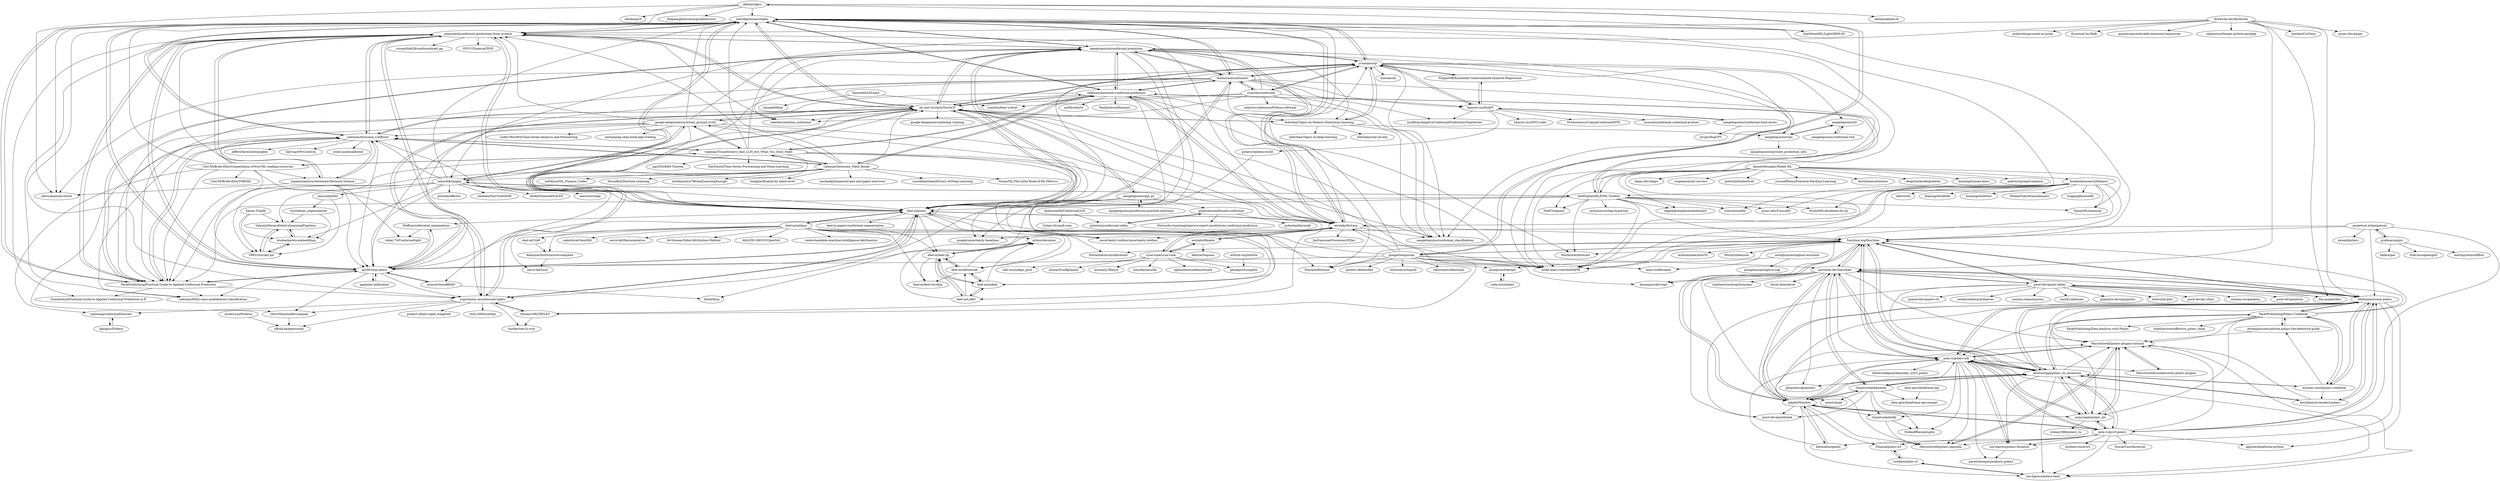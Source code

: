 digraph G {
"sktime/skpro" -> "sktime/pysf"
"sktime/skpro" -> "StatMixedML/LightGBMLSS" ["e"=1]
"sktime/skpro" -> "felipeangelimvieira/prophetverse"
"sktime/skpro" -> "zillow/quantile-forest" ["e"=1]
"sktime/skpro" -> "henrikbostrom/crepes"
"sktime/skpro" -> "joneswack/conformal-predictions-from-scratch"
"sktime/skpro" -> "sktime/sktime-dl" ["e"=1]
"sktime/skpro" -> "google/temporian"
"yromano/cqr" -> "FilippoMB/Ensemble-Conformalized-Quantile-Regression"
"yromano/cqr" -> "donlnz/nonconformist"
"yromano/cqr" -> "msesia/chr"
"yromano/cqr" -> "hamrel-cxu/EnbPI"
"yromano/cqr" -> "aangelopoulos/conformal_classification" ["e"=1]
"yromano/cqr" -> "henrikbostrom/crepes"
"yromano/cqr" -> "aangelopoulos/conformal-prediction"
"yromano/cqr" -> "dobriban/Topics-In-Modern-Statistical-Learning"
"yromano/cqr" -> "ml-stat-Sustech/TorchCP"
"yromano/cqr" -> "zillow/quantile-forest" ["e"=1]
"yromano/cqr" -> "ryantibs/conformal"
"yromano/cqr" -> "aangelopoulos/rcps"
"yromano/cqr" -> "deel-ai/puncc"
"yromano/cqr" -> "scikit-learn-contrib/MAPIE" ["e"=1]
"yromano/cqr" -> "aangelopoulos/ltt"
"hazimehh/L0Learn" -> "alisaab/l0bnb"
"hazimehh/L0Learn" -> "ryantibs/best-subset"
"gchers/random-world" -> "fated/libcp"
"data-apis/dataframe-api" -> "data-apis/dataframe-api-compat"
"deel-ai/xplique" -> "deel-ai/deel-lip"
"deel-ai/xplique" -> "deel-ai/influenciae"
"deel-ai/xplique" -> "deel-ai/puncc"
"deel-ai/xplique" -> "deel-ai/oodeel"
"deel-ai/xplique" -> "KempnerInstitute/overcomplete"
"deel-ai/xplique" -> "understandable-machine-intelligence-lab/Quantus" ["e"=1]
"deel-ai/xplique" -> "salesforce/OmniXAI" ["e"=1]
"deel-ai/xplique" -> "serre-lab/Harmonization"
"deel-ai/xplique" -> "deel-ai/Craft"
"deel-ai/xplique" -> "fel-thomas/Sobol-Attribution-Method"
"deel-ai/xplique" -> "serre-lab/Lens"
"deel-ai/xplique" -> "deel-ai/LARD"
"deel-ai/xplique" -> "AI4LIFE-GROUP/OpenXAI" ["e"=1]
"deel-ai/xplique" -> "deel-ai/deel-torchlip"
"deel-ai/xplique" -> "airbus/decomon"
"deel-ai/deel-lip" -> "deel-ai/influenciae"
"deel-ai/deel-lip" -> "deel-ai/oodeel"
"deel-ai/deel-lip" -> "airbus/decomon"
"deel-ai/deel-lip" -> "deel-ai/deel-torchlip"
"deel-ai/deel-lip" -> "deel-ai/LARD"
"danigiro/FoReco" -> "xqnwang/conformalForecast"
"donlnz/nonconformist" -> "yromano/cqr"
"donlnz/nonconformist" -> "aangelopoulos/conformal_classification" ["e"=1]
"donlnz/nonconformist" -> "henrikbostrom/crepes"
"donlnz/nonconformist" -> "ip200/venn-abers"
"donlnz/nonconformist" -> "aangelopoulos/conformal-prediction"
"donlnz/nonconformist" -> "deel-ai/puncc"
"donlnz/nonconformist" -> "ml-stat-Sustech/TorchCP"
"donlnz/nonconformist" -> "ryantibs/conformal"
"donlnz/nonconformist" -> "scikit-learn-contrib/MAPIE" ["e"=1]
"donlnz/nonconformist" -> "ptocca/VennABERS"
"donlnz/nonconformist" -> "dobriban/Topics-In-Modern-Statistical-Learning"
"donlnz/nonconformist" -> "PacktPublishing/Practical-Guide-to-Applied-Conformal-Prediction"
"donlnz/nonconformist" -> "valeman/awesome-conformal-prediction"
"donlnz/nonconformist" -> "hamrel-cxu/EnbPI"
"donlnz/nonconformist" -> "mzaffran/AdaptiveConformalPredictionsTimeSeries"
"aangelopoulos/ltt" -> "aangelopoulos/conformal-risk"
"aangelopoulos/ltt" -> "aangelopoulos/rcps"
"aangelopoulos/rcps" -> "aangelopoulos/ltt"
"aangelopoulos/rcps" -> "aangelopoulos/private_prediction_sets"
"hamrel-cxu/EnbPI" -> "FilippoMB/Ensemble-Conformalized-Quantile-Regression"
"hamrel-cxu/EnbPI" -> "M-Soundouss/CopulaConformalMTR"
"hamrel-cxu/EnbPI" -> "aangelopoulos/conformal-time-series"
"hamrel-cxu/EnbPI" -> "msesia/conditional-conformal-pvalues"
"hamrel-cxu/EnbPI" -> "mzaffran/AdaptiveConformalPredictionsTimeSeries"
"hamrel-cxu/EnbPI" -> "hamrel-cxu/SPCI-code"
"hamrel-cxu/EnbPI" -> "yromano/cqr"
"hamrel-cxu/EnbPI" -> "gchers/random-world"
"airbus/decomon" -> "deel-ai/deel-lip"
"tornede/py_experimenter" -> "ValentinMargraf/ActiveLearningPipelines"
"tornede/py_experimenter" -> "kiudee/pareto-embeddings"
"posit-dev/great-tables" -> "posit-dev/py-shiny" ["e"=1]
"posit-dev/great-tables" -> "narwhals-dev/narwhals"
"posit-dev/great-tables" -> "ddotta/awesome-polars"
"posit-dev/great-tables" -> "functime-org/functime"
"posit-dev/great-tables" -> "unionai-oss/pandera" ["e"=1]
"posit-dev/great-tables" -> "ibis-project/ibis" ["e"=1]
"posit-dev/great-tables" -> "abstractqqq/polars_ds_extension"
"posit-dev/great-tables" -> "posit-dev/positron" ["e"=1]
"posit-dev/great-tables" -> "quarto-dev/quarto-cli" ["e"=1]
"posit-dev/great-tables" -> "ariebovenberg/whenever" ["e"=1]
"posit-dev/great-tables" -> "marimo-team/marimo" ["e"=1]
"posit-dev/great-tables" -> "has2k1/plotnine" ["e"=1]
"posit-dev/great-tables" -> "posit-dev/pointblank"
"posit-dev/great-tables" -> "pyjanitor-devs/pyjanitor" ["e"=1]
"posit-dev/great-tables" -> "holoviz/hvplot" ["e"=1]
"SelfExplainML/PiML-Toolbox" -> "csinva/imodels" ["e"=1]
"SelfExplainML/PiML-Toolbox" -> "valeman/awesome-conformal-prediction"
"SelfExplainML/PiML-Toolbox" -> "oegedijk/explainerdashboard" ["e"=1]
"SelfExplainML/PiML-Toolbox" -> "scikit-learn-contrib/MAPIE" ["e"=1]
"SelfExplainML/PiML-Toolbox" -> "MAIF/shapash" ["e"=1]
"SelfExplainML/PiML-Toolbox" -> "NannyML/nannyml" ["e"=1]
"SelfExplainML/PiML-Toolbox" -> "Nixtla/statsforecast" ["e"=1]
"SelfExplainML/PiML-Toolbox" -> "PacktPublishing/Practical-Guide-to-Applied-Conformal-Prediction"
"SelfExplainML/PiML-Toolbox" -> "mmschlk/shapiq"
"SelfExplainML/PiML-Toolbox" -> "pymc-labs/CausalPy" ["e"=1]
"SelfExplainML/PiML-Toolbox" -> "DoubleML/doubleml-for-py" ["e"=1]
"SelfExplainML/PiML-Toolbox" -> "functime-org/functime"
"SelfExplainML/PiML-Toolbox" -> "henrikbostrom/crepes"
"SelfExplainML/PiML-Toolbox" -> "cerlymarco/shap-hypetune" ["e"=1]
"SelfExplainML/PiML-Toolbox" -> "deel-ai/puncc"
"valeman/awesome-conformal-prediction" -> "scikit-learn-contrib/MAPIE" ["e"=1]
"valeman/awesome-conformal-prediction" -> "aangelopoulos/conformal-prediction"
"valeman/awesome-conformal-prediction" -> "henrikbostrom/crepes"
"valeman/awesome-conformal-prediction" -> "Nixtla/statsforecast" ["e"=1]
"valeman/awesome-conformal-prediction" -> "awslabs/fortuna"
"valeman/awesome-conformal-prediction" -> "ml-stat-Sustech/TorchCP"
"valeman/awesome-conformal-prediction" -> "valeman/Transformers_And_LLM_Are_What_You_Dont_Need"
"valeman/awesome-conformal-prediction" -> "SelfExplainML/PiML-Toolbox"
"valeman/awesome-conformal-prediction" -> "valeman/Awesome_Math_Books"
"valeman/awesome-conformal-prediction" -> "Nixtla/neuralforecast" ["e"=1]
"valeman/awesome-conformal-prediction" -> "Nixtla/mlforecast" ["e"=1]
"valeman/awesome-conformal-prediction" -> "unit8co/darts" ["e"=1]
"valeman/awesome-conformal-prediction" -> "uncertainty-toolbox/uncertainty-toolbox" ["e"=1]
"valeman/awesome-conformal-prediction" -> "donlnz/nonconformist"
"valeman/awesome-conformal-prediction" -> "PacktPublishing/Practical-Guide-to-Applied-Conformal-Prediction"
"syne-tune/syne-tune" -> "awslabs/Renate"
"syne-tune/syne-tune" -> "awslabs/fortuna"
"syne-tune/syne-tune" -> "openml/automlbenchmark" ["e"=1]
"syne-tune/syne-tune" -> "slds-lmu/yahpo_gym" ["e"=1]
"syne-tune/syne-tune" -> "automl/ConfigSpace" ["e"=1]
"syne-tune/syne-tune" -> "geoalgo/slurmpilot"
"syne-tune/syne-tune" -> "automl/LCBench" ["e"=1]
"syne-tune/syne-tune" -> "naszilla/naszilla" ["e"=1]
"syne-tune/syne-tune" -> "autogluon/tabrepo"
"henrikbostrom/crepes" -> "ip200/venn-abers"
"henrikbostrom/crepes" -> "ml-stat-Sustech/TorchCP"
"henrikbostrom/crepes" -> "deel-ai/puncc"
"henrikbostrom/crepes" -> "scikit-learn-contrib/MAPIE" ["e"=1]
"henrikbostrom/crepes" -> "joneswack/conformal-predictions-from-scratch"
"henrikbostrom/crepes" -> "donlnz/nonconformist"
"henrikbostrom/crepes" -> "awslabs/fortuna"
"henrikbostrom/crepes" -> "superlinear-ai/conformal-tights"
"henrikbostrom/crepes" -> "PacktPublishing/Practical-Guide-to-Applied-Conformal-Prediction"
"henrikbostrom/crepes" -> "aangelopoulos/conformal-prediction"
"henrikbostrom/crepes" -> "valeman/awesome-conformal-prediction"
"henrikbostrom/crepes" -> "zillow/quantile-forest" ["e"=1]
"henrikbostrom/crepes" -> "yromano/cqr"
"henrikbostrom/crepes" -> "valeman/Awesome_CatBoost"
"henrikbostrom/crepes" -> "StatMixedML/LightGBMLSS" ["e"=1]
"aangelopoulos/conformal-prediction" -> "valeman/awesome-conformal-prediction"
"aangelopoulos/conformal-prediction" -> "ml-stat-Sustech/TorchCP"
"aangelopoulos/conformal-prediction" -> "aangelopoulos/conformal_classification" ["e"=1]
"aangelopoulos/conformal-prediction" -> "scikit-learn-contrib/MAPIE" ["e"=1]
"aangelopoulos/conformal-prediction" -> "awslabs/fortuna"
"aangelopoulos/conformal-prediction" -> "henrikbostrom/crepes"
"aangelopoulos/conformal-prediction" -> "donlnz/nonconformist"
"aangelopoulos/conformal-prediction" -> "joneswack/conformal-predictions-from-scratch"
"aangelopoulos/conformal-prediction" -> "yromano/cqr"
"aangelopoulos/conformal-prediction" -> "PacktPublishing/Practical-Guide-to-Applied-Conformal-Prediction"
"aangelopoulos/conformal-prediction" -> "deel-ai/puncc"
"aangelopoulos/conformal-prediction" -> "dobriban/Topics-In-Modern-Statistical-Learning"
"aangelopoulos/conformal-prediction" -> "uncertainty-toolbox/uncertainty-toolbox" ["e"=1]
"aangelopoulos/conformal-prediction" -> "google/uncertainty-baselines" ["e"=1]
"aangelopoulos/conformal-prediction" -> "salesforce/online_conformal"
"FilippoMB/Ensemble-Conformalized-Quantile-Regression" -> "hamrel-cxu/EnbPI"
"FilippoMB/Ensemble-Conformalized-Quantile-Regression" -> "yromano/cqr"
"dobriban/Topics-In-Modern-Statistical-Learning" -> "ml-stat-Sustech/TorchCP"
"dobriban/Topics-In-Modern-Statistical-Learning" -> "dobriban/Topics-in-deep-learning"
"dobriban/Topics-In-Modern-Statistical-Learning" -> "yromano/cqr"
"dobriban/Topics-In-Modern-Statistical-Learning" -> "aangelopoulos/conformal_classification" ["e"=1]
"dobriban/Topics-In-Modern-Statistical-Learning" -> "dobriban/stat-ml-edu"
"dobriban/Topics-In-Modern-Statistical-Learning" -> "aangelopoulos/rcps"
"deel-ai/influenciae" -> "deel-ai/oodeel"
"deel-ai/influenciae" -> "deel-ai/deel-lip"
"deel-ai/influenciae" -> "deel-ai/deel-torchlip"
"deel-ai/influenciae" -> "airbus/decomon"
"kolonialno/patito" -> "JakobGM/patito"
"kolonialno/patito" -> "pola-rs/polars-xdt"
"kennethleungty/Failed-ML" -> "skops-dev/skops" ["e"=1]
"kennethleungty/Failed-ML" -> "scikit-learn-contrib/MAPIE" ["e"=1]
"kennethleungty/Failed-ML" -> "facebookresearch/balance"
"kennethleungty/Failed-ML" -> "eugeneyan/ml-surveys" ["e"=1]
"kennethleungty/Failed-ML" -> "poloclub/timbertrek"
"kennethleungty/Failed-ML" -> "youssefHosni/Practical-Machine-Learning" ["e"=1]
"kennethleungty/Failed-ML" -> "MAIF/shapash" ["e"=1]
"kennethleungty/Failed-ML" -> "SelfExplainML/PiML-Toolbox"
"kennethleungty/Failed-ML" -> "NannyML/nannyml" ["e"=1]
"kennethleungty/Failed-ML" -> "AstraZeneca/rexmex" ["e"=1]
"kennethleungty/Failed-ML" -> "deepchecks/deepchecks" ["e"=1]
"kennethleungty/Failed-ML" -> "koaning/human-learn" ["e"=1]
"kennethleungty/Failed-ML" -> "andreysharapov/xaience"
"kennethleungty/Failed-ML" -> "oegedijk/explainerdashboard" ["e"=1]
"facebookresearch/balance" -> "pymc-labs/CausalPy" ["e"=1]
"facebookresearch/balance" -> "awslabs/fortuna"
"facebookresearch/balance" -> "csinva/imodels" ["e"=1]
"facebookresearch/balance" -> "koaning/doubtlab" ["e"=1]
"facebookresearch/balance" -> "koaning/embetter" ["e"=1]
"facebookresearch/balance" -> "koaning/scikit-lego" ["e"=1]
"facebookresearch/balance" -> "scikit-learn-contrib/MAPIE" ["e"=1]
"facebookresearch/balance" -> "WillianFuks/tfcausalimpact" ["e"=1]
"facebookresearch/balance" -> "SelfExplainML/PiML-Toolbox"
"facebookresearch/balance" -> "huggingface/setfit" ["e"=1]
"facebookresearch/balance" -> "NannyML/nannyml" ["e"=1]
"facebookresearch/balance" -> "functime-org/functime"
"facebookresearch/balance" -> "uber/orbit" ["e"=1]
"facebookresearch/balance" -> "DoubleML/doubleml-for-py" ["e"=1]
"pola-rs/pyo3-polars" -> "pola-rs/polars-xdt"
"pola-rs/pyo3-polars" -> "abstractqqq/polars_ds_extension"
"pola-rs/pyo3-polars" -> "MarcoGorelli/polars-upgrade"
"pola-rs/pyo3-polars" -> "azmyrajab/polars_ols"
"pola-rs/pyo3-polars" -> "ion-elgreco/polars-distance"
"pola-rs/pyo3-polars" -> "MarcoGorelli/polars-plugins-tutorial"
"pola-rs/pyo3-polars" -> "ion-elgreco/polars-hash"
"pola-rs/pyo3-polars" -> "JakobGM/patito"
"pola-rs/pyo3-polars" -> "Filimoa/polars-h3"
"pola-rs/pyo3-polars" -> "ddotta/awesome-polars"
"pola-rs/pyo3-polars" -> "ToucanToco/fastexcel" ["e"=1]
"pola-rs/pyo3-polars" -> "apache/datafusion-python" ["e"=1]
"pola-rs/pyo3-polars" -> "kolonialno/patito"
"pola-rs/pyo3-polars" -> "kylebarron/arro3" ["e"=1]
"ryantibs/conformal" -> "yromano/cqr"
"ryantibs/conformal" -> "salesforce/online_conformal"
"ryantibs/conformal" -> "donlnz/nonconformist"
"ryantibs/conformal" -> "aangelopoulos/conformal_classification" ["e"=1]
"ryantibs/conformal" -> "hamrel-cxu/EnbPI"
"ryantibs/conformal" -> "ml-stat-Sustech/TorchCP"
"ryantibs/conformal" -> "ryantibs/best-subset"
"ryantibs/conformal" -> "aangelopoulos/conformal-prediction"
"ryantibs/conformal" -> "selective-inference/Python-software"
"awslabs/Renate" -> "syne-tune/syne-tune"
"awslabs/Renate" -> "awslabs/fortuna"
"awslabs/Renate" -> "lebrice/Sequoia" ["e"=1]
"awslabs/fortuna" -> "scikit-learn-contrib/MAPIE" ["e"=1]
"awslabs/fortuna" -> "henrikbostrom/crepes"
"awslabs/fortuna" -> "aangelopoulos/conformal-prediction"
"awslabs/fortuna" -> "awslabs/Renate"
"awslabs/fortuna" -> "syne-tune/syne-tune"
"awslabs/fortuna" -> "valeman/awesome-conformal-prediction"
"awslabs/fortuna" -> "uncertainty-toolbox/uncertainty-toolbox" ["e"=1]
"awslabs/fortuna" -> "deel-ai/puncc"
"awslabs/fortuna" -> "google/uncertainty-baselines" ["e"=1]
"awslabs/fortuna" -> "aangelopoulos/conformal_classification" ["e"=1]
"awslabs/fortuna" -> "yromano/cqr"
"awslabs/fortuna" -> "ml-stat-Sustech/TorchCP"
"awslabs/fortuna" -> "functime-org/functime"
"awslabs/fortuna" -> "JaxGaussianProcesses/GPJax" ["e"=1]
"awslabs/fortuna" -> "joneswack/conformal-predictions-from-scratch"
"google/temporian" -> "functime-org/functime"
"google/temporian" -> "Nixtla/mlforecast" ["e"=1]
"google/temporian" -> "sktime/skpro"
"google/temporian" -> "henrikbostrom/crepes"
"google/temporian" -> "narwhals-dev/narwhals"
"google/temporian" -> "scikit-learn-contrib/MAPIE" ["e"=1]
"google/temporian" -> "deel-ai/puncc"
"google/temporian" -> "cerlymarco/tspiral" ["e"=1]
"google/temporian" -> "tblume1992/MFLES"
"google/temporian" -> "aeon-toolkit/aeon" ["e"=1]
"google/temporian" -> "awslabs/fortuna"
"google/temporian" -> "skforecast/skforecast" ["e"=1]
"google/temporian" -> "ip200/venn-abers"
"google/temporian" -> "predict-idlab/tsflex" ["e"=1]
"google/temporian" -> "koaning/scikit-lego" ["e"=1]
"deel-ai/puncc" -> "deel-ai/influenciae"
"deel-ai/puncc" -> "ml-stat-Sustech/TorchCP"
"deel-ai/puncc" -> "deel-ai/oodeel"
"deel-ai/puncc" -> "superlinear-ai/conformal-tights"
"deel-ai/puncc" -> "henrikbostrom/crepes"
"deel-ai/puncc" -> "ip200/venn-abers"
"deel-ai/puncc" -> "joneswack/conformal-predictions-from-scratch"
"deel-ai/puncc" -> "deel-ai/deel-lip"
"deel-ai/puncc" -> "deel-ai/xplique"
"deel-ai/puncc" -> "scikit-learn-contrib/MAPIE" ["e"=1]
"deel-ai/puncc" -> "deel-ai-papers/conformal-segmentation"
"deel-ai/puncc" -> "donlnz/nonconformist"
"deel-ai/puncc" -> "awslabs/fortuna"
"deel-ai/puncc" -> "Moffran/calibrated_explanations"
"deel-ai/puncc" -> "aangelopoulos/conformal-prediction"
"deel-ai/oodeel" -> "deel-ai/influenciae"
"deel-ai/oodeel" -> "deel-ai/deel-lip"
"deel-ai/oodeel" -> "deel-ai/LARD"
"deel-ai/oodeel" -> "airbus/decomon"
"aangelopoulos/conformal-risk" -> "aangelopoulos/ltt"
"kevinheavey/modern-polars" -> "MarcoGorelli/polars-plugins-tutorial"
"kevinheavey/modern-polars" -> "ddotta/awesome-polars"
"kevinheavey/modern-polars" -> "abstractqqq/polars_ds_extension"
"aangelopoulos/prediction-powered-inference" -> "aangelopoulos/ppi_py"
"jjcherian/conditional-conformal" -> "jjcherian/conformal-safety"
"jjcherian/conditional-conformal" -> "jjcherian/fairaudit"
"jjcherian/conditional-conformal" -> "Networks-Learning/improve-expert-predictions-conformal-prediction"
"mmschlk/iXAI" -> "TRR318/scikit-psl"
"mmschlk/iXAI" -> "tornede/py_experimenter"
"JakobGM/patito" -> "abstractqqq/polars_ds_extension"
"JakobGM/patito" -> "kolonialno/patito"
"JakobGM/patito" -> "pola-rs/polars-xdt"
"JakobGM/patito" -> "narwhals-dev/narwhals"
"JakobGM/patito" -> "MarcoGorelli/polars-upgrade"
"JakobGM/patito" -> "pola-rs/pyo3-polars"
"JakobGM/patito" -> "Quantco/dataframely"
"JakobGM/patito" -> "ddotta/awesome-polars"
"JakobGM/patito" -> "ion-elgreco/polars-hash"
"JakobGM/patito" -> "posit-dev/pointblank"
"JakobGM/patito" -> "Quantco/polarify"
"JakobGM/patito" -> "functime-org/functime"
"JakobGM/patito" -> "azmyrajab/polars_ols"
"JakobGM/patito" -> "Filimoa/polars-h3"
"JakobGM/patito" -> "MarcoGorelli/polars-plugins-tutorial"
"mpalenciaolivar/Awesome-Decision-Science" -> "valeman/Awesome_CatBoost"
"mpalenciaolivar/Awesome-Decision-Science" -> "ip200/venn-abers"
"mpalenciaolivar/Awesome-Decision-Science" -> "joneswack/conformal-predictions-from-scratch"
"mpalenciaolivar/Awesome-Decision-Science" -> "zillow/quantile-forest" ["e"=1]
"mpalenciaolivar/Awesome-Decision-Science" -> "rabia174/ConformaSight"
"escobar-west/polars-cookbook" -> "PacktPublishing/Polars-Cookbook"
"escobar-west/polars-cookbook" -> "abstractqqq/polars_ds_extension"
"escobar-west/polars-cookbook" -> "ddotta/awesome-polars"
"escobar-west/polars-cookbook" -> "jeroenjanssens/python-polars-the-definitive-guide"
"escobar-west/polars-cookbook" -> "kevinheavey/modern-polars"
"Quantco/polarify" -> "MarcoGorelli/polars-upgrade"
"Quantco/polarify" -> "StefanBRas/polugins"
"valeman/Transformers_And_LLM_Are_What_You_Dont_Need" -> "valeman/Awesome_CatBoost"
"valeman/Transformers_And_LLM_Are_What_You_Dont_Need" -> "ml-stat-Sustech/TorchCP"
"valeman/Transformers_And_LLM_Are_What_You_Dont_Need" -> "valeman/awesome-conformal-prediction"
"valeman/Transformers_And_LLM_Are_What_You_Dont_Need" -> "valeman/Awesome_Math_Books"
"valeman/Transformers_And_LLM_Are_What_You_Dont_Need" -> "PacktPublishing/Practical-Guide-to-Applied-Conformal-Prediction"
"valeman/Transformers_And_LLM_Are_What_You_Dont_Need" -> "Nixtla/mlforecast" ["e"=1]
"valeman/Transformers_And_LLM_Are_What_You_Dont_Need" -> "Carl-McBride-Ellis/Compendium-of-free-ML-reading-resources"
"valeman/Transformers_And_LLM_Are_What_You_Dont_Need" -> "aangelopoulos/conformal-prediction"
"valeman/Transformers_And_LLM_Are_What_You_Dont_Need" -> "deel-ai/puncc"
"valeman/Transformers_And_LLM_Are_What_You_Dont_Need" -> "joneswack/conformal-predictions-from-scratch"
"valeman/Transformers_And_LLM_Are_What_You_Dont_Need" -> "pg2455/KAN-Tutorial" ["e"=1]
"valeman/Transformers_And_LLM_Are_What_You_Dont_Need" -> "google-deepmind/uncertain_ground_truth"
"valeman/Transformers_And_LLM_Are_What_You_Dont_Need" -> "tblume1992/MFLES"
"valeman/Transformers_And_LLM_Are_What_You_Dont_Need" -> "Nixtla/hierarchicalforecast" ["e"=1]
"valeman/Transformers_And_LLM_Are_What_You_Dont_Need" -> "DaoSword/Time-Series-Forecasting-and-Deep-Learning" ["e"=1]
"functime-org/functime" -> "abstractqqq/polars_ds_extension"
"functime-org/functime" -> "Nixtla/hierarchicalforecast" ["e"=1]
"functime-org/functime" -> "ddotta/awesome-polars"
"functime-org/functime" -> "Nixtla/mlforecast" ["e"=1]
"functime-org/functime" -> "google/temporian"
"functime-org/functime" -> "pola-rs/polars-xdt"
"functime-org/functime" -> "narwhals-dev/narwhals"
"functime-org/functime" -> "scikit-learn-contrib/MAPIE" ["e"=1]
"functime-org/functime" -> "Nixtla/statsforecast" ["e"=1]
"functime-org/functime" -> "henrikbostrom/crepes"
"functime-org/functime" -> "aeon-toolkit/aeon" ["e"=1]
"functime-org/functime" -> "Nixtla/tsfeatures" ["e"=1]
"functime-org/functime" -> "JakobGM/patito"
"functime-org/functime" -> "winedarksea/AutoTS" ["e"=1]
"functime-org/functime" -> "posit-dev/great-tables"
"Carl-McBride-Ellis/Compendium-of-free-ML-reading-resources" -> "ip200/venn-abers"
"Carl-McBride-Ellis/Compendium-of-free-ML-reading-resources" -> "PacktPublishing/Practical-Guide-to-Applied-Conformal-Prediction"
"Carl-McBride-Ellis/Compendium-of-free-ML-reading-resources" -> "mpalenciaolivar/Awesome-Decision-Science"
"Carl-McBride-Ellis/Compendium-of-free-ML-reading-resources" -> "henrikbostrom/crepes"
"Carl-McBride-Ellis/Compendium-of-free-ML-reading-resources" -> "Carl-McBride-Ellis/TOBoML"
"Carl-McBride-Ellis/Compendium-of-free-ML-reading-resources" -> "valeman/Transformers_And_LLM_Are_What_You_Dont_Need"
"Carl-McBride-Ellis/Compendium-of-free-ML-reading-resources" -> "valeman/Awesome_CatBoost"
"Carl-McBride-Ellis/Compendium-of-free-ML-reading-resources" -> "xqnwang/conformalForecast"
"Carl-McBride-Ellis/Compendium-of-free-ML-reading-resources" -> "superlinear-ai/conformal-tights"
"Carl-McBride-Ellis/Compendium-of-free-ML-reading-resources" -> "joneswack/conformal-predictions-from-scratch"
"ddotta/awesome-polars" -> "abstractqqq/polars_ds_extension"
"ddotta/awesome-polars" -> "pola-rs/polars-xdt"
"ddotta/awesome-polars" -> "functime-org/functime"
"ddotta/awesome-polars" -> "narwhals-dev/narwhals"
"ddotta/awesome-polars" -> "PacktPublishing/Polars-Cookbook"
"ddotta/awesome-polars" -> "kevinheavey/modern-polars"
"ddotta/awesome-polars" -> "MarcoGorelli/polars-plugins-tutorial"
"ddotta/awesome-polars" -> "JakobGM/patito"
"ddotta/awesome-polars" -> "pola-rs/pyo3-polars"
"ddotta/awesome-polars" -> "azmyrajab/polars_ols"
"ddotta/awesome-polars" -> "ion-elgreco/polars-distance"
"ddotta/awesome-polars" -> "escobar-west/polars-cookbook"
"ddotta/awesome-polars" -> "posit-dev/great-tables"
"ddotta/awesome-polars" -> "MarcoGorelli/polars-upgrade"
"ddotta/awesome-polars" -> "apache/datafusion-python" ["e"=1]
"PacktPublishing/Polars-Cookbook" -> "escobar-west/polars-cookbook"
"PacktPublishing/Polars-Cookbook" -> "ddotta/awesome-polars"
"PacktPublishing/Polars-Cookbook" -> "jeroenjanssens/python-polars-the-definitive-guide"
"PacktPublishing/Polars-Cookbook" -> "abstractqqq/polars_ds_extension"
"PacktPublishing/Polars-Cookbook" -> "pola-rs/polars-xdt"
"PacktPublishing/Polars-Cookbook" -> "mattharrison/effective_polars_book" ["e"=1]
"PacktPublishing/Polars-Cookbook" -> "PacktPublishing/Data-Analysis-with-Polars"
"PacktPublishing/Polars-Cookbook" -> "narwhals-dev/narwhals"
"PacktPublishing/Polars-Cookbook" -> "azmyrajab/polars_ols"
"PacktPublishing/Polars-Cookbook" -> "MarcoGorelli/polars-plugins-tutorial"
"PacktPublishing/Polars-Cookbook" -> "functime-org/functime"
"aangelopoulos/ppi_py" -> "aangelopoulos/prediction-powered-inference"
"aangelopoulos/ppi_py" -> "ml-stat-Sustech/TorchCP"
"aangelopoulos/ppi_py" -> "jjcherian/conditional-conformal"
"aangelopoulos/ppi_py" -> "ip200/venn-abers"
"aangelopoulos/ppi_py" -> "superlinear-ai/conformal-tights"
"aangelopoulos/ppi_py" -> "deel-ai/puncc"
"grafana/augurs" -> "martinjrobins/diffsol"
"grafana/augurs" -> "faiface/par"
"grafana/augurs" -> "perpetual-ml/perpetual"
"grafana/augurs" -> "EtaCassiopeia/gmf"
"PacktPublishing/Practical-Guide-to-Applied-Conformal-Prediction" -> "ip200/venn-abers"
"PacktPublishing/Practical-Guide-to-Applied-Conformal-Prediction" -> "joneswack/conformal-predictions-from-scratch"
"PacktPublishing/Practical-Guide-to-Applied-Conformal-Prediction" -> "superlinear-ai/conformal-tights"
"PacktPublishing/Practical-Guide-to-Applied-Conformal-Prediction" -> "henrikbostrom/crepes"
"PacktPublishing/Practical-Guide-to-Applied-Conformal-Prediction" -> "valeman/Multi-class-probabilistic-classification"
"PacktPublishing/Practical-Guide-to-Applied-Conformal-Prediction" -> "aangelopoulos/conformal-prediction"
"PacktPublishing/Practical-Guide-to-Applied-Conformal-Prediction" -> "frankiethull/Practical-Guide-to-Applied-Conformal-Prediction-in-R"
"PacktPublishing/Practical-Guide-to-Applied-Conformal-Prediction" -> "valeman/Awesome_CatBoost"
"apple/ml-calibration" -> "ip200/venn-abers"
"deel-ai/LARD" -> "deel-ai/oodeel"
"deel-ai/LARD" -> "deel-ai/influenciae"
"deel-ai/LARD" -> "deel-ai/deel-lip"
"deel-ai/LARD" -> "airbus/decomon"
"deel-ai/Craft" -> "KempnerInstitute/overcomplete"
"ip200/venn-abers" -> "ptocca/VennABERS"
"ip200/venn-abers" -> "henrikbostrom/crepes"
"ip200/venn-abers" -> "Moffran/calibrated_explanations"
"ip200/venn-abers" -> "PacktPublishing/Practical-Guide-to-Applied-Conformal-Prediction"
"ip200/venn-abers" -> "deel-ai/puncc"
"ip200/venn-abers" -> "joneswack/conformal-predictions-from-scratch"
"ip200/venn-abers" -> "OliverHennhoefer/unquad"
"ip200/venn-abers" -> "valeman/Multi-class-probabilistic-classification"
"ip200/venn-abers" -> "ml-stat-Sustech/TorchCP"
"ip200/venn-abers" -> "superlinear-ai/conformal-tights"
"ip200/venn-abers" -> "apple/ml-calibration"
"Moffran/calibrated_explanations" -> "ip200/venn-abers"
"Moffran/calibrated_explanations" -> "rabia174/ConformaSight"
"bhaweshiitk/ConformalLLM" -> "jjcherian/conformal-safety"
"bhaweshiitk/ConformalLLM" -> "Sulam-Group/k-rcps"
"autogluon/tabrepo" -> "soda-inria/tabicl"
"aangelopoulos/conformal-time-series" -> "ml-jku/HopCPT"
"aangelopoulos/conformal-time-series" -> "hamrel-cxu/EnbPI"
"TRR318/scikit-psl" -> "ValentinMargraf/ActiveLearningPipelines"
"TRR318/scikit-psl" -> "kiudee/pareto-embeddings"
"google-deepmind/uncertain_ground_truth" -> "ml-stat-Sustech/TorchCP"
"google-deepmind/uncertain_ground_truth" -> "henrikbostrom/crepes"
"google-deepmind/uncertain_ground_truth" -> "aangelopoulos/conformal-prediction"
"google-deepmind/uncertain_ground_truth" -> "joneswack/conformal-predictions-from-scratch"
"google-deepmind/uncertain_ground_truth" -> "deel-ai/puncc"
"google-deepmind/uncertain_ground_truth" -> "valeman/Awesome_CatBoost"
"google-deepmind/uncertain_ground_truth" -> "valeman/awesome-conformal-prediction"
"google-deepmind/uncertain_ground_truth" -> "mmschlk/shapiq"
"google-deepmind/uncertain_ground_truth" -> "PacktPublishing/Practical-Guide-to-Applied-Conformal-Prediction"
"google-deepmind/uncertain_ground_truth" -> "awslabs/fortuna"
"google-deepmind/uncertain_ground_truth" -> "Coder-World04/Time-Series-Analysis-and-Forecasting" ["e"=1]
"google-deepmind/uncertain_ground_truth" -> "valeman/Transformers_And_LLM_Are_What_You_Dont_Need"
"google-deepmind/uncertain_ground_truth" -> "ip200/venn-abers"
"google-deepmind/uncertain_ground_truth" -> "google/uncertainty-baselines" ["e"=1]
"google-deepmind/uncertain_ground_truth" -> "zazhang/ep-chan-book-algo-trading" ["e"=1]
"fireducks-dev/fireducks" -> "narwhals-dev/narwhals"
"fireducks-dev/fireducks" -> "tjmlabs/ColiVara" ["e"=1]
"fireducks-dev/fireducks" -> "pyper-dev/pyper" ["e"=1]
"fireducks-dev/fireducks" -> "ddotta/awesome-polars"
"fireducks-dev/fireducks" -> "ibis-project/ibis" ["e"=1]
"fireducks-dev/fireducks" -> "eyelevelai/groundx-on-prem" ["e"=1]
"fireducks-dev/fireducks" -> "joneswack/conformal-predictions-from-scratch"
"fireducks-dev/fireducks" -> "mmschlk/shapiq"
"fireducks-dev/fireducks" -> "Eventual-Inc/Daft" ["e"=1]
"fireducks-dev/fireducks" -> "quackscience/duckdb-extension-httpserver" ["e"=1]
"fireducks-dev/fireducks" -> "callmesora/llmops-python-package" ["e"=1]
"mmschlk/shapiq" -> "henrikbostrom/crepes"
"mmschlk/shapiq" -> "iancovert/sage" ["e"=1]
"mmschlk/shapiq" -> "ValentinMargraf/ActiveLearningPipelines"
"mmschlk/shapiq" -> "mmschlk/iXAI"
"mmschlk/shapiq" -> "deel-ai/puncc"
"mmschlk/shapiq" -> "TRR318/scikit-psl"
"mmschlk/shapiq" -> "kiudee/pareto-embeddings"
"mmschlk/shapiq" -> "givasile/effector"
"mmschlk/shapiq" -> "linkedin/FastTreeSHAP" ["e"=1]
"mmschlk/shapiq" -> "valeman/Awesome_CatBoost"
"mmschlk/shapiq" -> "google-deepmind/uncertain_ground_truth"
"mmschlk/shapiq" -> "ip200/venn-abers"
"mmschlk/shapiq" -> "ml-stat-Sustech/TorchCP"
"mmschlk/shapiq" -> "ModelOriented/DALEX" ["e"=1]
"mmschlk/shapiq" -> "SelfExplainML/PiML-Toolbox"
"valeman/Awesome_CatBoost" -> "valeman/Transformers_And_LLM_Are_What_You_Dont_Need"
"valeman/Awesome_CatBoost" -> "OliverHennhoefer/unquad"
"valeman/Awesome_CatBoost" -> "mpalenciaolivar/Awesome-Decision-Science"
"valeman/Awesome_CatBoost" -> "harrisp/GPyConform"
"valeman/Awesome_CatBoost" -> "ml-stat-Sustech/TorchCP"
"valeman/Awesome_CatBoost" -> "ip200/venn-abers"
"valeman/Awesome_CatBoost" -> "joneswack/conformal-predictions-from-scratch"
"valeman/Awesome_CatBoost" -> "henrikbostrom/crepes"
"valeman/Awesome_CatBoost" -> "yubin-park/califorest"
"valeman/Awesome_CatBoost" -> "PacktPublishing/Practical-Guide-to-Applied-Conformal-Prediction"
"valeman/Awesome_CatBoost" -> "jefferythewind/warpgbm" ["e"=1]
"valeman/Awesome_CatBoost" -> "deel-ai/puncc"
"valeman/Awesome_CatBoost" -> "valeman/Awesome_Math_Books"
"valeman/Awesome_CatBoost" -> "valeman/Multi-class-probabilistic-classification"
"MarcoGorelli/polars-plugins-tutorial" -> "MarcoGorelli/cookiecutter-polars-plugins"
"MarcoGorelli/polars-plugins-tutorial" -> "pola-rs/polars-xdt"
"MarcoGorelli/polars-plugins-tutorial" -> "MarcoGorelli/polars-upgrade"
"MarcoGorelli/polars-plugins-tutorial" -> "ion-elgreco/polars-hash"
"MarcoGorelli/polars-plugins-tutorial" -> "azmyrajab/polars_ols"
"ml-stat-Sustech/TorchCP" -> "henrikbostrom/crepes"
"ml-stat-Sustech/TorchCP" -> "deel-ai/puncc"
"ml-stat-Sustech/TorchCP" -> "superlinear-ai/conformal-tights"
"ml-stat-Sustech/TorchCP" -> "aangelopoulos/conformal-prediction"
"ml-stat-Sustech/TorchCP" -> "joneswack/conformal-predictions-from-scratch"
"ml-stat-Sustech/TorchCP" -> "aangelopoulos/conformal_classification" ["e"=1]
"ml-stat-Sustech/TorchCP" -> "ip200/venn-abers"
"ml-stat-Sustech/TorchCP" -> "dobriban/Topics-In-Modern-Statistical-Learning"
"ml-stat-Sustech/TorchCP" -> "aangelopoulos/ppi_py"
"ml-stat-Sustech/TorchCP" -> "scikit-learn-contrib/MAPIE" ["e"=1]
"ml-stat-Sustech/TorchCP" -> "valeman/Awesome_CatBoost"
"ml-stat-Sustech/TorchCP" -> "yromano/cqr"
"ml-stat-Sustech/TorchCP" -> "google-deepmind/uncertain_ground_truth"
"ml-stat-Sustech/TorchCP" -> "google-deepmind/conformal_training"
"ml-stat-Sustech/TorchCP" -> "salesforce/online_conformal"
"autogluon/autogluon-assistant" -> "autogluon/autogluon-rag"
"autogluon/autogluon-assistant" -> "autogluon/tabrepo"
"narwhals-dev/narwhals" -> "abstractqqq/polars_ds_extension"
"narwhals-dev/narwhals" -> "ddotta/awesome-polars"
"narwhals-dev/narwhals" -> "JakobGM/patito"
"narwhals-dev/narwhals" -> "functime-org/functime"
"narwhals-dev/narwhals" -> "posit-dev/pointblank"
"narwhals-dev/narwhals" -> "koaning/scikit-lego" ["e"=1]
"narwhals-dev/narwhals" -> "pola-rs/polars-xdt"
"narwhals-dev/narwhals" -> "ibis-project/ibis" ["e"=1]
"narwhals-dev/narwhals" -> "posit-dev/great-tables"
"narwhals-dev/narwhals" -> "MarcoGorelli/polars-plugins-tutorial"
"narwhals-dev/narwhals" -> "Quantco/dataframely"
"narwhals-dev/narwhals" -> "skrub-data/skrub" ["e"=1]
"narwhals-dev/narwhals" -> "matthewwardrop/formulaic" ["e"=1]
"narwhals-dev/narwhals" -> "geopolars/geopolars" ["e"=1]
"narwhals-dev/narwhals" -> "manzt/quak" ["e"=1]
"abstractqqq/polars_ds_extension" -> "functime-org/functime"
"abstractqqq/polars_ds_extension" -> "ddotta/awesome-polars"
"abstractqqq/polars_ds_extension" -> "pola-rs/polars-xdt"
"abstractqqq/polars_ds_extension" -> "azmyrajab/polars_ols"
"abstractqqq/polars_ds_extension" -> "JakobGM/patito"
"abstractqqq/polars_ds_extension" -> "ion-elgreco/polars-distance"
"abstractqqq/polars_ds_extension" -> "narwhals-dev/narwhals"
"abstractqqq/polars_ds_extension" -> "pola-rs/pyo3-polars"
"abstractqqq/polars_ds_extension" -> "MarcoGorelli/polars-plugins-tutorial"
"abstractqqq/polars_ds_extension" -> "PacktPublishing/Polars-Cookbook"
"abstractqqq/polars_ds_extension" -> "Quantco/dataframely"
"abstractqqq/polars_ds_extension" -> "ion-elgreco/polars-hash"
"abstractqqq/polars_ds_extension" -> "kevinheavey/modern-polars"
"abstractqqq/polars_ds_extension" -> "geopolars/geopolars" ["e"=1]
"abstractqqq/polars_ds_extension" -> "escobar-west/polars-cookbook"
"tblume1992/MFLES" -> "superlinear-ai/conformal-tights"
"tblume1992/MFLES" -> "lsorber/neo-ls-svm"
"joneswack/conformal-predictions-from-scratch" -> "deel-ai/puncc"
"joneswack/conformal-predictions-from-scratch" -> "ip200/venn-abers"
"joneswack/conformal-predictions-from-scratch" -> "superlinear-ai/conformal-tights"
"joneswack/conformal-predictions-from-scratch" -> "ml-stat-Sustech/TorchCP"
"joneswack/conformal-predictions-from-scratch" -> "PacktPublishing/Practical-Guide-to-Applied-Conformal-Prediction"
"joneswack/conformal-predictions-from-scratch" -> "henrikbostrom/crepes"
"joneswack/conformal-predictions-from-scratch" -> "aangelopoulos/conformal-prediction"
"joneswack/conformal-predictions-from-scratch" -> "frankiethull/Practical-Guide-to-Applied-Conformal-Prediction-in-R"
"joneswack/conformal-predictions-from-scratch" -> "salesforce/online_conformal"
"joneswack/conformal-predictions-from-scratch" -> "valeman/Awesome_CatBoost"
"joneswack/conformal-predictions-from-scratch" -> "mpalenciaolivar/Awesome-Decision-Science"
"joneswack/conformal-predictions-from-scratch" -> "OVVO-Financial/NNS" ["e"=1]
"joneswack/conformal-predictions-from-scratch" -> "valeman/Multi-class-probabilistic-classification"
"joneswack/conformal-predictions-from-scratch" -> "vincentblot28/conformalized_gp"
"superlinear-ai/conformal-tights" -> "tblume1992/MFLES"
"superlinear-ai/conformal-tights" -> "deel-ai/puncc"
"superlinear-ai/conformal-tights" -> "predict-idlab/crepes-weighted"
"superlinear-ai/conformal-tights" -> "ml-stat-Sustech/TorchCP"
"superlinear-ai/conformal-tights" -> "OliverHennhoefer/unquad"
"superlinear-ai/conformal-tights" -> "rick12000/confopt"
"superlinear-ai/conformal-tights" -> "xqnwang/conformalForecast"
"superlinear-ai/conformal-tights" -> "joneswack/conformal-predictions-from-scratch"
"superlinear-ai/conformal-tights" -> "xRiskLab/pearsonify"
"superlinear-ai/conformal-tights" -> "lsorber/neo-ls-svm"
"xqnwang/conformalForecast" -> "danigiro/FoReco"
"MarcoGorelli/polars-upgrade" -> "MarcoGorelli/polars-plugins-tutorial"
"pola-rs/polars-xdt" -> "abstractqqq/polars_ds_extension"
"pola-rs/polars-xdt" -> "pola-rs/pyo3-polars"
"pola-rs/polars-xdt" -> "MarcoGorelli/polars-plugins-tutorial"
"pola-rs/polars-xdt" -> "ion-elgreco/polars-distance"
"pola-rs/polars-xdt" -> "azmyrajab/polars_ols"
"pola-rs/polars-xdt" -> "MarcoGorelli/cookiecutter-polars-plugins"
"pola-rs/polars-xdt" -> "ion-elgreco/polars-hash"
"pola-rs/polars-xdt" -> "JakobGM/patito"
"pola-rs/polars-xdt" -> "ddotta/awesome-polars"
"pola-rs/polars-xdt" -> "MarcoGorelli/polars-upgrade"
"pola-rs/polars-xdt" -> "StefanBRas/polugins"
"pola-rs/polars-xdt" -> "bettercodepaul/data2day_2023_polars"
"pola-rs/polars-xdt" -> "functime-org/functime"
"pola-rs/polars-xdt" -> "Quantco/polarify"
"pola-rs/polars-xdt" -> "pavelcherepan/seaborn_polars"
"azmyrajab/polars_ols" -> "abstractqqq/polars_ds_extension"
"azmyrajab/polars_ols" -> "wukan1986/polars_ta" ["e"=1]
"azmyrajab/polars_ols" -> "pola-rs/polars-xdt"
"azmyrajab/polars_ols" -> "MarcoGorelli/polars-plugins-tutorial"
"azmyrajab/polars_ols" -> "pola-rs/pyo3-polars"
"OliverHennhoefer/unquad" -> "xRiskLab/pearsonify"
"jeroenjanssens/python-polars-the-definitive-guide" -> "PacktPublishing/Polars-Cookbook"
"jeroenjanssens/python-polars-the-definitive-guide" -> "MarcoGorelli/polars-plugins-tutorial"
"ion-elgreco/polars-hash" -> "oreilles/polars-st"
"ion-elgreco/polars-distance" -> "pola-rs/polars-xdt"
"ion-elgreco/polars-distance" -> "pavelcherepan/seaborn_polars"
"MarcoGorelli/cookiecutter-polars-plugins" -> "MarcoGorelli/polars-plugins-tutorial"
"jjcherian/conformal-safety" -> "jjcherian/conditional-conformal"
"ValentinMargraf/ActiveLearningPipelines" -> "kiudee/pareto-embeddings"
"ValentinMargraf/ActiveLearningPipelines" -> "TRR318/scikit-psl"
"Karim-53/pdll" -> "kiudee/pareto-embeddings"
"Karim-53/pdll" -> "ValentinMargraf/ActiveLearningPipelines"
"Karim-53/pdll" -> "TRR318/scikit-psl"
"whittle-org/whittle" -> "geoalgo/slurmpilot"
"valeman/Awesome_Math_Books" -> "valeman/Transformers_And_LLM_Are_What_You_Dont_Need"
"valeman/Awesome_Math_Books" -> "valeman/Awesome_CatBoost"
"valeman/Awesome_Math_Books" -> "valeman/awesome-conformal-prediction"
"valeman/Awesome_Math_Books" -> "mohitmishra786/amILearningEnough" ["e"=1]
"valeman/Awesome_Math_Books" -> "google-deepmind/uncertain_ground_truth"
"valeman/Awesome_Math_Books" -> "ml-stat-Sustech/TorchCP"
"valeman/Awesome_Math_Books" -> "ImagineAILab/ai-by-hand-excel" ["e"=1]
"valeman/Awesome_Math_Books" -> "henrikbostrom/crepes"
"valeman/Awesome_Math_Books" -> "michaelgutmann/ml-pen-and-paper-exercises" ["e"=1]
"valeman/Awesome_Math_Books" -> "PacktPublishing/Practical-Guide-to-Applied-Conformal-Prediction"
"valeman/Awesome_Math_Books" -> "saurabhaloneai/History-of-Deep-Learning" ["e"=1]
"valeman/Awesome_Math_Books" -> "NannyML/The-Little-Book-of-ML-Metrics" ["e"=1]
"valeman/Awesome_Math_Books" -> "mfrdixon/ML_Finance_Codes" ["e"=1]
"valeman/Awesome_Math_Books" -> "mmschlk/shapiq"
"valeman/Awesome_Math_Books" -> "DorsaRoh/Machine-Learning" ["e"=1]
"oreilles/polars-st" -> "Filimoa/polars-h3"
"oreilles/polars-st" -> "ion-elgreco/polars-hash"
"perpetual-ml/perpetual" -> "ip200/venn-abers"
"perpetual-ml/perpetual" -> "grafana/augurs"
"perpetual-ml/perpetual" -> "pola-rs/pyo3-polars"
"perpetual-ml/perpetual" -> "alceal/plotlars" ["e"=1]
"perpetual-ml/perpetual" -> "ddotta/awesome-polars"
"perpetual-ml/perpetual" -> "functime-org/functime"
"KempnerInstitute/overcomplete" -> "serre-lab/Lens"
"Filimoa/polars-h3" -> "oreilles/polars-st"
"modeva-ai/Modeva" -> "xRiskLab/pearsonify"
"kiudee/pareto-embeddings" -> "ValentinMargraf/ActiveLearningPipelines"
"kiudee/pareto-embeddings" -> "TRR318/scikit-psl"
"Quantco/dataframely" -> "Quantco/polarify"
"Quantco/dataframely" -> "StefanBRas/polugins"
"Quantco/dataframely" -> "abstractqqq/polars_ds_extension"
"Quantco/dataframely" -> "posit-dev/pointblank"
"Quantco/dataframely" -> "JakobGM/patito"
"Quantco/dataframely" -> "data-apis/dataframe-api-compat"
"Quantco/dataframely" -> "pola-rs/polars-xdt"
"Quantco/dataframely" -> "narwhals-dev/narwhals"
"Quantco/dataframely" -> "manzt/quak" ["e"=1]
"ptocca/VennABERS" -> "ip200/venn-abers"
"ptocca/VennABERS" -> "fated/libcp"
"soda-inria/tabicl" -> "autogluon/tabrepo"
"sktime/skpro" ["l"="43.678,26.229"]
"sktime/pysf" ["l"="43.631,26.232"]
"StatMixedML/LightGBMLSS" ["l"="45.315,26.431"]
"felipeangelimvieira/prophetverse" ["l"="43.647,26.243"]
"zillow/quantile-forest" ["l"="45.326,26.454"]
"henrikbostrom/crepes" ["l"="43.736,26.187"]
"joneswack/conformal-predictions-from-scratch" ["l"="43.751,26.203"]
"sktime/sktime-dl" ["l"="43.677,26.85"]
"google/temporian" ["l"="43.696,26.246"]
"yromano/cqr" ["l"="43.774,26.122"]
"FilippoMB/Ensemble-Conformalized-Quantile-Regression" ["l"="43.794,26.093"]
"donlnz/nonconformist" ["l"="43.781,26.145"]
"msesia/chr" ["l"="43.771,26.089"]
"hamrel-cxu/EnbPI" ["l"="43.815,26.091"]
"aangelopoulos/conformal_classification" ["l"="23.621,14.849"]
"aangelopoulos/conformal-prediction" ["l"="43.753,26.152"]
"dobriban/Topics-In-Modern-Statistical-Learning" ["l"="43.759,26.107"]
"ml-stat-Sustech/TorchCP" ["l"="43.766,26.166"]
"ryantibs/conformal" ["l"="43.804,26.119"]
"aangelopoulos/rcps" ["l"="43.776,26.073"]
"deel-ai/puncc" ["l"="43.784,26.192"]
"scikit-learn-contrib/MAPIE" ["l"="45.278,26.362"]
"aangelopoulos/ltt" ["l"="43.774,26.055"]
"hazimehh/L0Learn" ["l"="43.91,26.042"]
"alisaab/l0bnb" ["l"="43.931,26.023"]
"ryantibs/best-subset" ["l"="43.873,26.074"]
"gchers/random-world" ["l"="43.842,26.116"]
"fated/libcp" ["l"="43.836,26.148"]
"data-apis/dataframe-api" ["l"="43.474,26.342"]
"data-apis/dataframe-api-compat" ["l"="43.513,26.337"]
"deel-ai/xplique" ["l"="43.889,26.211"]
"deel-ai/deel-lip" ["l"="43.862,26.214"]
"deel-ai/influenciae" ["l"="43.855,26.204"]
"deel-ai/oodeel" ["l"="43.849,26.222"]
"KempnerInstitute/overcomplete" ["l"="43.929,26.231"]
"understandable-machine-intelligence-lab/Quantus" ["l"="24.165,14.315"]
"salesforce/OmniXAI" ["l"="45.192,26.169"]
"serre-lab/Harmonization" ["l"="43.927,26.194"]
"deel-ai/Craft" ["l"="43.941,26.217"]
"fel-thomas/Sobol-Attribution-Method" ["l"="43.92,26.21"]
"serre-lab/Lens" ["l"="43.916,26.241"]
"deel-ai/LARD" ["l"="43.871,26.234"]
"AI4LIFE-GROUP/OpenXAI" ["l"="24.083,14.273"]
"deel-ai/deel-torchlip" ["l"="43.879,26.194"]
"airbus/decomon" ["l"="43.876,26.223"]
"danigiro/FoReco" ["l"="43.658,26.169"]
"xqnwang/conformalForecast" ["l"="43.686,26.183"]
"ip200/venn-abers" ["l"="43.767,26.213"]
"ptocca/VennABERS" ["l"="43.808,26.186"]
"PacktPublishing/Practical-Guide-to-Applied-Conformal-Prediction" ["l"="43.751,26.189"]
"valeman/awesome-conformal-prediction" ["l"="43.723,26.143"]
"mzaffran/AdaptiveConformalPredictionsTimeSeries" ["l"="43.825,26.114"]
"aangelopoulos/conformal-risk" ["l"="43.773,26.026"]
"aangelopoulos/private_prediction_sets" ["l"="43.788,26.043"]
"M-Soundouss/CopulaConformalMTR" ["l"="43.815,26.06"]
"aangelopoulos/conformal-time-series" ["l"="43.836,26.05"]
"msesia/conditional-conformal-pvalues" ["l"="43.846,26.077"]
"hamrel-cxu/SPCI-code" ["l"="43.834,26.068"]
"tornede/py_experimenter" ["l"="43.78,26.298"]
"ValentinMargraf/ActiveLearningPipelines" ["l"="43.768,26.28"]
"kiudee/pareto-embeddings" ["l"="43.756,26.28"]
"posit-dev/great-tables" ["l"="43.594,26.29"]
"posit-dev/py-shiny" ["l"="40.699,35.245"]
"narwhals-dev/narwhals" ["l"="43.621,26.313"]
"ddotta/awesome-polars" ["l"="43.639,26.333"]
"functime-org/functime" ["l"="43.647,26.288"]
"unionai-oss/pandera" ["l"="45.28,26.057"]
"ibis-project/ibis" ["l"="-0.598,15.874"]
"abstractqqq/polars_ds_extension" ["l"="43.621,26.342"]
"posit-dev/positron" ["l"="40.663,35.332"]
"quarto-dev/quarto-cli" ["l"="40.662,35.277"]
"ariebovenberg/whenever" ["l"="44.988,21.201"]
"marimo-team/marimo" ["l"="43.003,20.692"]
"has2k1/plotnine" ["l"="40.472,35.256"]
"posit-dev/pointblank" ["l"="43.564,26.309"]
"pyjanitor-devs/pyjanitor" ["l"="45.231,26.285"]
"holoviz/hvplot" ["l"="43.754,23.908"]
"SelfExplainML/PiML-Toolbox" ["l"="43.688,26.201"]
"csinva/imodels" ["l"="45.264,26.3"]
"oegedijk/explainerdashboard" ["l"="45.258,26.183"]
"MAIF/shapash" ["l"="45.275,26.165"]
"NannyML/nannyml" ["l"="45.214,26.062"]
"Nixtla/statsforecast" ["l"="45.4,26.325"]
"mmschlk/shapiq" ["l"="43.754,26.234"]
"pymc-labs/CausalPy" ["l"="43.664,25.632"]
"DoubleML/doubleml-for-py" ["l"="43.639,25.581"]
"cerlymarco/shap-hypetune" ["l"="45.326,26.383"]
"awslabs/fortuna" ["l"="43.705,26.168"]
"valeman/Transformers_And_LLM_Are_What_You_Dont_Need" ["l"="43.742,26.173"]
"valeman/Awesome_Math_Books" ["l"="43.79,26.169"]
"Nixtla/neuralforecast" ["l"="45.492,26.391"]
"Nixtla/mlforecast" ["l"="45.399,26.437"]
"unit8co/darts" ["l"="45.491,26.299"]
"uncertainty-toolbox/uncertainty-toolbox" ["l"="22.523,15.408"]
"syne-tune/syne-tune" ["l"="43.649,26.108"]
"awslabs/Renate" ["l"="43.662,26.133"]
"openml/automlbenchmark" ["l"="45.787,26.365"]
"slds-lmu/yahpo_gym" ["l"="45.821,26.353"]
"automl/ConfigSpace" ["l"="45.855,26.329"]
"geoalgo/slurmpilot" ["l"="43.621,26.087"]
"automl/LCBench" ["l"="45.837,26.342"]
"naszilla/naszilla" ["l"="52.772,34.086"]
"autogluon/tabrepo" ["l"="43.613,26.054"]
"superlinear-ai/conformal-tights" ["l"="43.737,26.203"]
"valeman/Awesome_CatBoost" ["l"="43.77,26.201"]
"google/uncertainty-baselines" ["l"="22.495,15.422"]
"salesforce/online_conformal" ["l"="43.768,26.136"]
"dobriban/Topics-in-deep-learning" ["l"="43.724,26.061"]
"dobriban/stat-ml-edu" ["l"="43.747,26.059"]
"kolonialno/patito" ["l"="43.569,26.369"]
"JakobGM/patito" ["l"="43.594,26.341"]
"pola-rs/polars-xdt" ["l"="43.605,26.349"]
"kennethleungty/Failed-ML" ["l"="43.581,26.172"]
"skops-dev/skops" ["l"="45.131,26.375"]
"facebookresearch/balance" ["l"="43.624,26.203"]
"eugeneyan/ml-surveys" ["l"="48.028,26.326"]
"poloclub/timbertrek" ["l"="43.54,26.143"]
"youssefHosni/Practical-Machine-Learning" ["l"="48.093,26.466"]
"AstraZeneca/rexmex" ["l"="53.73,15.683"]
"deepchecks/deepchecks" ["l"="45.231,26.033"]
"koaning/human-learn" ["l"="45.135,26.339"]
"andreysharapov/xaience" ["l"="43.535,26.172"]
"koaning/doubtlab" ["l"="45.112,26.343"]
"koaning/embetter" ["l"="45.098,26.328"]
"koaning/scikit-lego" ["l"="45.251,26.324"]
"WillianFuks/tfcausalimpact" ["l"="43.62,25.675"]
"huggingface/setfit" ["l"="52.568,25.752"]
"uber/orbit" ["l"="45.414,26.352"]
"pola-rs/pyo3-polars" ["l"="43.608,26.363"]
"MarcoGorelli/polars-upgrade" ["l"="43.591,26.364"]
"azmyrajab/polars_ols" ["l"="43.627,26.359"]
"ion-elgreco/polars-distance" ["l"="43.601,26.33"]
"MarcoGorelli/polars-plugins-tutorial" ["l"="43.62,26.372"]
"ion-elgreco/polars-hash" ["l"="43.593,26.38"]
"Filimoa/polars-h3" ["l"="43.573,26.388"]
"ToucanToco/fastexcel" ["l"="-10.613,-6.121"]
"apache/datafusion-python" ["l"="-0.39,14.861"]
"kylebarron/arro3" ["l"="40.471,25.404"]
"selective-inference/Python-software" ["l"="43.846,26.1"]
"lebrice/Sequoia" ["l"="34.029,32.058"]
"JaxGaussianProcesses/GPJax" ["l"="21.817,14.154"]
"cerlymarco/tspiral" ["l"="45.353,26.483"]
"tblume1992/MFLES" ["l"="43.719,26.225"]
"aeon-toolkit/aeon" ["l"="43.719,26.873"]
"skforecast/skforecast" ["l"="45.426,26.424"]
"predict-idlab/tsflex" ["l"="45.359,26.504"]
"deel-ai-papers/conformal-segmentation" ["l"="43.827,26.196"]
"Moffran/calibrated_explanations" ["l"="43.797,26.228"]
"kevinheavey/modern-polars" ["l"="43.641,26.374"]
"aangelopoulos/prediction-powered-inference" ["l"="43.858,26.159"]
"aangelopoulos/ppi_py" ["l"="43.822,26.171"]
"jjcherian/conditional-conformal" ["l"="43.909,26.14"]
"jjcherian/conformal-safety" ["l"="43.943,26.13"]
"jjcherian/fairaudit" ["l"="43.924,26.122"]
"Networks-Learning/improve-expert-predictions-conformal-prediction" ["l"="43.933,26.144"]
"mmschlk/iXAI" ["l"="43.781,26.276"]
"TRR318/scikit-psl" ["l"="43.763,26.27"]
"Quantco/dataframely" ["l"="43.574,26.33"]
"Quantco/polarify" ["l"="43.556,26.354"]
"mpalenciaolivar/Awesome-Decision-Science" ["l"="43.774,26.232"]
"rabia174/ConformaSight" ["l"="43.797,26.253"]
"escobar-west/polars-cookbook" ["l"="43.664,26.365"]
"PacktPublishing/Polars-Cookbook" ["l"="43.649,26.354"]
"jeroenjanssens/python-polars-the-definitive-guide" ["l"="43.655,26.393"]
"StefanBRas/polugins" ["l"="43.557,26.339"]
"Carl-McBride-Ellis/Compendium-of-free-ML-reading-resources" ["l"="43.722,26.204"]
"pg2455/KAN-Tutorial" ["l"="49.296,34.407"]
"google-deepmind/uncertain_ground_truth" ["l"="43.766,26.183"]
"Nixtla/hierarchicalforecast" ["l"="45.396,26.465"]
"DaoSword/Time-Series-Forecasting-and-Deep-Learning" ["l"="44.932,24.433"]
"Nixtla/tsfeatures" ["l"="45.372,26.465"]
"winedarksea/AutoTS" ["l"="45.418,26.403"]
"Carl-McBride-Ellis/TOBoML" ["l"="43.664,26.191"]
"mattharrison/effective_polars_book" ["l"="47.451,27.859"]
"PacktPublishing/Data-Analysis-with-Polars" ["l"="43.682,26.386"]
"grafana/augurs" ["l"="43.742,26.389"]
"martinjrobins/diffsol" ["l"="43.742,26.42"]
"faiface/par" ["l"="43.77,26.431"]
"perpetual-ml/perpetual" ["l"="43.702,26.335"]
"EtaCassiopeia/gmf" ["l"="43.774,26.402"]
"valeman/Multi-class-probabilistic-classification" ["l"="43.784,26.218"]
"frankiethull/Practical-Guide-to-Applied-Conformal-Prediction-in-R" ["l"="43.795,26.206"]
"apple/ml-calibration" ["l"="43.811,26.245"]
"OliverHennhoefer/unquad" ["l"="43.739,26.223"]
"bhaweshiitk/ConformalLLM" ["l"="43.98,26.119"]
"Sulam-Group/k-rcps" ["l"="44.002,26.112"]
"soda-inria/tabicl" ["l"="43.607,26.035"]
"ml-jku/HopCPT" ["l"="43.852,26.015"]
"Coder-World04/Time-Series-Analysis-and-Forecasting" ["l"="48.172,26.681"]
"zazhang/ep-chan-book-algo-trading" ["l"="-9.026,12.95"]
"fireducks-dev/fireducks" ["l"="43.7,26.289"]
"tjmlabs/ColiVara" ["l"="41.443,0.391"]
"pyper-dev/pyper" ["l"="44.952,21.299"]
"eyelevelai/groundx-on-prem" ["l"="41.486,0.357"]
"Eventual-Inc/Daft" ["l"="-0.373,14.881"]
"quackscience/duckdb-extension-httpserver" ["l"="-0.228,15.856"]
"callmesora/llmops-python-package" ["l"="41.296,0.621"]
"iancovert/sage" ["l"="39.903,35.775"]
"givasile/effector" ["l"="43.804,26.279"]
"linkedin/FastTreeSHAP" ["l"="45.308,26.233"]
"ModelOriented/DALEX" ["l"="45.206,26.192"]
"harrisp/GPyConform" ["l"="43.821,26.227"]
"yubin-park/califorest" ["l"="43.818,26.211"]
"jefferythewind/warpgbm" ["l"="-20.244,12.076"]
"MarcoGorelli/cookiecutter-polars-plugins" ["l"="43.614,26.396"]
"google-deepmind/conformal_training" ["l"="43.73,26.1"]
"autogluon/autogluon-assistant" ["l"="43.584,26.019"]
"autogluon/autogluon-rag" ["l"="43.567,25.996"]
"skrub-data/skrub" ["l"="45.212,26.327"]
"matthewwardrop/formulaic" ["l"="39.056,35.868"]
"geopolars/geopolars" ["l"="41.385,24.315"]
"manzt/quak" ["l"="43.429,24.398"]
"lsorber/neo-ls-svm" ["l"="43.729,26.242"]
"OVVO-Financial/NNS" ["l"="45.342,26.708"]
"vincentblot28/conformalized_gp" ["l"="43.773,26.253"]
"predict-idlab/crepes-weighted" ["l"="43.707,26.194"]
"rick12000/confopt" ["l"="43.682,26.173"]
"xRiskLab/pearsonify" ["l"="43.703,26.22"]
"bettercodepaul/data2day_2023_polars" ["l"="43.594,26.393"]
"pavelcherepan/seaborn_polars" ["l"="43.574,26.349"]
"wukan1986/polars_ta" ["l"="-8.593,15.827"]
"oreilles/polars-st" ["l"="43.573,26.407"]
"Karim-53/pdll" ["l"="43.763,26.297"]
"whittle-org/whittle" ["l"="43.601,26.077"]
"mohitmishra786/amILearningEnough" ["l"="-14.415,-22.973"]
"ImagineAILab/ai-by-hand-excel" ["l"="40.856,0.444"]
"michaelgutmann/ml-pen-and-paper-exercises" ["l"="47.935,26.389"]
"saurabhaloneai/History-of-Deep-Learning" ["l"="-14.386,-23.094"]
"NannyML/The-Little-Book-of-ML-Metrics" ["l"="41.255,0.672"]
"mfrdixon/ML_Finance_Codes" ["l"="-9.019,12.851"]
"DorsaRoh/Machine-Learning" ["l"="-14.423,-23.072"]
"alceal/plotlars" ["l"="-10.127,-6.574"]
"modeva-ai/Modeva" ["l"="43.659,26.219"]
}